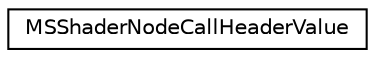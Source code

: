 digraph "Graphical Class Hierarchy"
{
  edge [fontname="Helvetica",fontsize="10",labelfontname="Helvetica",labelfontsize="10"];
  node [fontname="Helvetica",fontsize="10",shape=record];
  rankdir="LR";
  Node1 [label="MSShaderNodeCallHeaderValue",height=0.2,width=0.4,color="black", fillcolor="white", style="filled",URL="$struct_m_s_shader_node_call_header_value.html",tooltip="MSShaderNodeCallHeaderValue. "];
}
